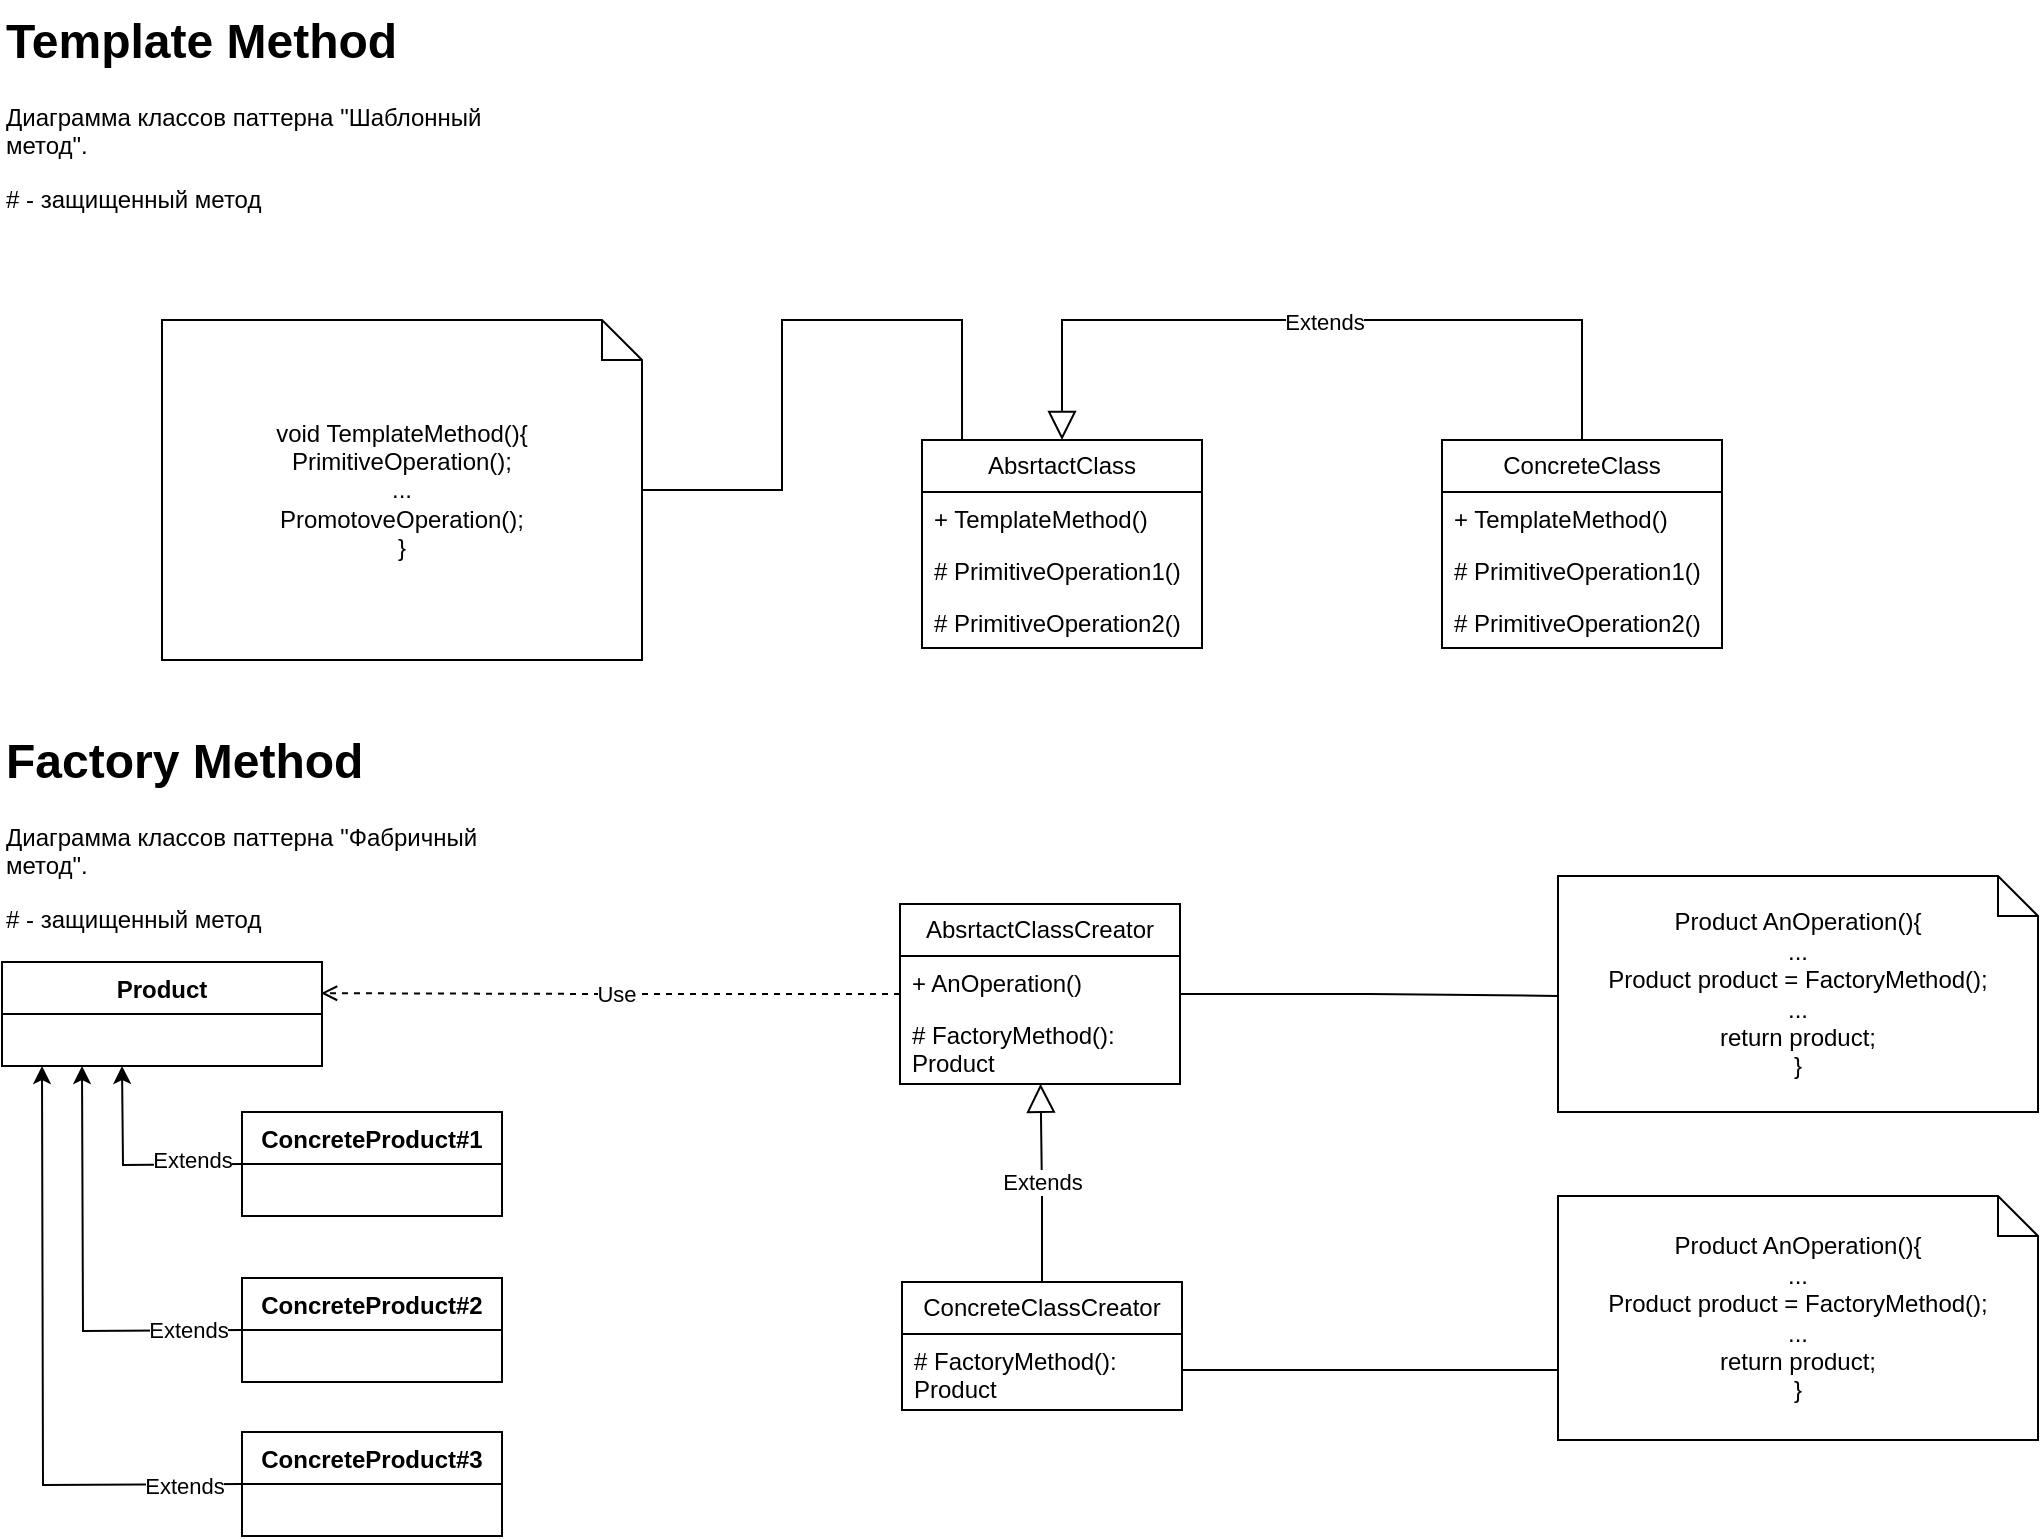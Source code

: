 <mxfile version="24.7.5">
  <diagram name="Страница — 1" id="dRKApWeLOeAb9wOq97Hy">
    <mxGraphModel dx="1687" dy="984" grid="1" gridSize="10" guides="1" tooltips="1" connect="1" arrows="1" fold="1" page="1" pageScale="1" pageWidth="1169" pageHeight="827" math="0" shadow="0">
      <root>
        <mxCell id="0" />
        <mxCell id="1" parent="0" />
        <mxCell id="PWCoalBop2xfm6QltFLC-1" value="&lt;h1 style=&quot;margin-top: 0px;&quot;&gt;Template Method&lt;/h1&gt;&lt;p&gt;Диаграмма классов паттерна &quot;Шаблонный метод&quot;.&lt;/p&gt;&lt;p&gt;# - защищенный метод&lt;/p&gt;" style="text;html=1;whiteSpace=wrap;overflow=hidden;rounded=0;" vertex="1" parent="1">
          <mxGeometry x="40" y="40" width="280" height="110" as="geometry" />
        </mxCell>
        <mxCell id="PWCoalBop2xfm6QltFLC-2" value="AbsrtactClass" style="swimlane;fontStyle=0;childLayout=stackLayout;horizontal=1;startSize=26;fillColor=none;horizontalStack=0;resizeParent=1;resizeParentMax=0;resizeLast=0;collapsible=1;marginBottom=0;whiteSpace=wrap;html=1;" vertex="1" parent="1">
          <mxGeometry x="500" y="260" width="140" height="104" as="geometry" />
        </mxCell>
        <mxCell id="PWCoalBop2xfm6QltFLC-3" value="+ TemplateMethod()" style="text;strokeColor=none;fillColor=none;align=left;verticalAlign=top;spacingLeft=4;spacingRight=4;overflow=hidden;rotatable=0;points=[[0,0.5],[1,0.5]];portConstraint=eastwest;whiteSpace=wrap;html=1;" vertex="1" parent="PWCoalBop2xfm6QltFLC-2">
          <mxGeometry y="26" width="140" height="26" as="geometry" />
        </mxCell>
        <mxCell id="PWCoalBop2xfm6QltFLC-4" value="# PrimitiveOperation1()" style="text;strokeColor=none;fillColor=none;align=left;verticalAlign=top;spacingLeft=4;spacingRight=4;overflow=hidden;rotatable=0;points=[[0,0.5],[1,0.5]];portConstraint=eastwest;whiteSpace=wrap;html=1;" vertex="1" parent="PWCoalBop2xfm6QltFLC-2">
          <mxGeometry y="52" width="140" height="26" as="geometry" />
        </mxCell>
        <mxCell id="PWCoalBop2xfm6QltFLC-5" value="# PrimitiveOperation2()" style="text;strokeColor=none;fillColor=none;align=left;verticalAlign=top;spacingLeft=4;spacingRight=4;overflow=hidden;rotatable=0;points=[[0,0.5],[1,0.5]];portConstraint=eastwest;whiteSpace=wrap;html=1;" vertex="1" parent="PWCoalBop2xfm6QltFLC-2">
          <mxGeometry y="78" width="140" height="26" as="geometry" />
        </mxCell>
        <mxCell id="PWCoalBop2xfm6QltFLC-12" style="edgeStyle=orthogonalEdgeStyle;rounded=0;orthogonalLoop=1;jettySize=auto;html=1;entryX=0.5;entryY=0;entryDx=0;entryDy=0;exitX=0.5;exitY=0;exitDx=0;exitDy=0;endSize=12;endArrow=block;endFill=0;" edge="1" parent="1" source="PWCoalBop2xfm6QltFLC-6" target="PWCoalBop2xfm6QltFLC-2">
          <mxGeometry relative="1" as="geometry">
            <Array as="points">
              <mxPoint x="830" y="200" />
              <mxPoint x="570" y="200" />
            </Array>
          </mxGeometry>
        </mxCell>
        <mxCell id="PWCoalBop2xfm6QltFLC-13" value="Extends" style="edgeLabel;html=1;align=center;verticalAlign=middle;resizable=0;points=[];" vertex="1" connectable="0" parent="PWCoalBop2xfm6QltFLC-12">
          <mxGeometry x="-0.005" y="1" relative="1" as="geometry">
            <mxPoint as="offset" />
          </mxGeometry>
        </mxCell>
        <mxCell id="PWCoalBop2xfm6QltFLC-6" value="ConcreteClass" style="swimlane;fontStyle=0;childLayout=stackLayout;horizontal=1;startSize=26;fillColor=none;horizontalStack=0;resizeParent=1;resizeParentMax=0;resizeLast=0;collapsible=1;marginBottom=0;whiteSpace=wrap;html=1;" vertex="1" parent="1">
          <mxGeometry x="760" y="260" width="140" height="104" as="geometry" />
        </mxCell>
        <mxCell id="PWCoalBop2xfm6QltFLC-7" value="+ TemplateMethod()" style="text;strokeColor=none;fillColor=none;align=left;verticalAlign=top;spacingLeft=4;spacingRight=4;overflow=hidden;rotatable=0;points=[[0,0.5],[1,0.5]];portConstraint=eastwest;whiteSpace=wrap;html=1;" vertex="1" parent="PWCoalBop2xfm6QltFLC-6">
          <mxGeometry y="26" width="140" height="26" as="geometry" />
        </mxCell>
        <mxCell id="PWCoalBop2xfm6QltFLC-8" value="# PrimitiveOperation1()" style="text;strokeColor=none;fillColor=none;align=left;verticalAlign=top;spacingLeft=4;spacingRight=4;overflow=hidden;rotatable=0;points=[[0,0.5],[1,0.5]];portConstraint=eastwest;whiteSpace=wrap;html=1;" vertex="1" parent="PWCoalBop2xfm6QltFLC-6">
          <mxGeometry y="52" width="140" height="26" as="geometry" />
        </mxCell>
        <mxCell id="PWCoalBop2xfm6QltFLC-9" value="# PrimitiveOperation2()" style="text;strokeColor=none;fillColor=none;align=left;verticalAlign=top;spacingLeft=4;spacingRight=4;overflow=hidden;rotatable=0;points=[[0,0.5],[1,0.5]];portConstraint=eastwest;whiteSpace=wrap;html=1;" vertex="1" parent="PWCoalBop2xfm6QltFLC-6">
          <mxGeometry y="78" width="140" height="26" as="geometry" />
        </mxCell>
        <mxCell id="PWCoalBop2xfm6QltFLC-14" value="void TemplateMethod(){&lt;div&gt;PrimitiveOperation();&lt;/div&gt;&lt;div&gt;&lt;span style=&quot;background-color: initial;&quot;&gt;...&lt;/span&gt;&lt;/div&gt;&lt;div&gt;&lt;span style=&quot;background-color: initial;&quot;&gt;PromotoveOperation();&lt;/span&gt;&lt;/div&gt;&lt;div&gt;&lt;span style=&quot;background-color: initial;&quot;&gt;}&lt;/span&gt;&lt;/div&gt;" style="shape=note;size=20;whiteSpace=wrap;html=1;" vertex="1" parent="1">
          <mxGeometry x="120" y="200" width="240" height="170" as="geometry" />
        </mxCell>
        <mxCell id="PWCoalBop2xfm6QltFLC-15" style="edgeStyle=orthogonalEdgeStyle;rounded=0;orthogonalLoop=1;jettySize=auto;html=1;entryX=0.143;entryY=0;entryDx=0;entryDy=0;entryPerimeter=0;endArrow=none;endFill=0;" edge="1" parent="1" source="PWCoalBop2xfm6QltFLC-14" target="PWCoalBop2xfm6QltFLC-2">
          <mxGeometry relative="1" as="geometry">
            <Array as="points">
              <mxPoint x="430" y="285" />
              <mxPoint x="430" y="200" />
              <mxPoint x="520" y="200" />
            </Array>
          </mxGeometry>
        </mxCell>
        <mxCell id="PWCoalBop2xfm6QltFLC-16" value="&lt;h1 style=&quot;margin-top: 0px;&quot;&gt;Factory Method&lt;/h1&gt;&lt;p&gt;Диаграмма классов паттерна &quot;Фабричный метод&quot;.&lt;/p&gt;&lt;p&gt;# - защищенный метод&lt;/p&gt;" style="text;html=1;whiteSpace=wrap;overflow=hidden;rounded=0;" vertex="1" parent="1">
          <mxGeometry x="40" y="400" width="280" height="110" as="geometry" />
        </mxCell>
        <mxCell id="PWCoalBop2xfm6QltFLC-17" value="AbsrtactClassCreator" style="swimlane;fontStyle=0;childLayout=stackLayout;horizontal=1;startSize=26;fillColor=none;horizontalStack=0;resizeParent=1;resizeParentMax=0;resizeLast=0;collapsible=1;marginBottom=0;whiteSpace=wrap;html=1;" vertex="1" parent="1">
          <mxGeometry x="489" y="492" width="140" height="90" as="geometry" />
        </mxCell>
        <mxCell id="PWCoalBop2xfm6QltFLC-18" value="+ AnOperation()" style="text;strokeColor=none;fillColor=none;align=left;verticalAlign=top;spacingLeft=4;spacingRight=4;overflow=hidden;rotatable=0;points=[[0,0.5],[1,0.5]];portConstraint=eastwest;whiteSpace=wrap;html=1;" vertex="1" parent="PWCoalBop2xfm6QltFLC-17">
          <mxGeometry y="26" width="140" height="26" as="geometry" />
        </mxCell>
        <mxCell id="PWCoalBop2xfm6QltFLC-19" value="# FactoryMethod(): Product" style="text;strokeColor=none;fillColor=none;align=left;verticalAlign=top;spacingLeft=4;spacingRight=4;overflow=hidden;rotatable=0;points=[[0,0.5],[1,0.5]];portConstraint=eastwest;whiteSpace=wrap;html=1;" vertex="1" parent="PWCoalBop2xfm6QltFLC-17">
          <mxGeometry y="52" width="140" height="38" as="geometry" />
        </mxCell>
        <mxCell id="PWCoalBop2xfm6QltFLC-22" value="Product" style="swimlane;fontStyle=1;align=center;verticalAlign=top;childLayout=stackLayout;horizontal=1;startSize=26;horizontalStack=0;resizeParent=1;resizeParentMax=0;resizeLast=0;collapsible=1;marginBottom=0;whiteSpace=wrap;html=1;" vertex="1" parent="1">
          <mxGeometry x="40" y="521" width="160" height="52" as="geometry" />
        </mxCell>
        <mxCell id="PWCoalBop2xfm6QltFLC-26" value="Product AnOperation(){&lt;div&gt;...&lt;/div&gt;&lt;div&gt;Product product = FactoryMethod();&lt;/div&gt;&lt;div&gt;...&lt;/div&gt;&lt;div&gt;return product;&lt;/div&gt;&lt;div&gt;}&lt;/div&gt;" style="shape=note;size=20;whiteSpace=wrap;html=1;" vertex="1" parent="1">
          <mxGeometry x="818" y="478" width="240" height="118" as="geometry" />
        </mxCell>
        <mxCell id="PWCoalBop2xfm6QltFLC-31" value="ConcreteClassCreator" style="swimlane;fontStyle=0;childLayout=stackLayout;horizontal=1;startSize=26;fillColor=none;horizontalStack=0;resizeParent=1;resizeParentMax=0;resizeLast=0;collapsible=1;marginBottom=0;whiteSpace=wrap;html=1;" vertex="1" parent="1">
          <mxGeometry x="490" y="681" width="140" height="64" as="geometry" />
        </mxCell>
        <mxCell id="PWCoalBop2xfm6QltFLC-33" value="# FactoryMethod(): Product" style="text;strokeColor=none;fillColor=none;align=left;verticalAlign=top;spacingLeft=4;spacingRight=4;overflow=hidden;rotatable=0;points=[[0,0.5],[1,0.5]];portConstraint=eastwest;whiteSpace=wrap;html=1;" vertex="1" parent="PWCoalBop2xfm6QltFLC-31">
          <mxGeometry y="26" width="140" height="38" as="geometry" />
        </mxCell>
        <mxCell id="PWCoalBop2xfm6QltFLC-36" style="edgeStyle=orthogonalEdgeStyle;rounded=0;orthogonalLoop=1;jettySize=auto;html=1;endArrow=none;endFill=0;entryX=-0.001;entryY=0.508;entryDx=0;entryDy=0;entryPerimeter=0;" edge="1" parent="1" source="PWCoalBop2xfm6QltFLC-17" target="PWCoalBop2xfm6QltFLC-26">
          <mxGeometry relative="1" as="geometry">
            <mxPoint x="820" y="537" as="targetPoint" />
          </mxGeometry>
        </mxCell>
        <mxCell id="PWCoalBop2xfm6QltFLC-37" style="edgeStyle=orthogonalEdgeStyle;rounded=0;orthogonalLoop=1;jettySize=auto;html=1;endArrow=open;endFill=0;dashed=1;entryX=0.997;entryY=0.3;entryDx=0;entryDy=0;entryPerimeter=0;" edge="1" parent="1" source="PWCoalBop2xfm6QltFLC-17" target="PWCoalBop2xfm6QltFLC-22">
          <mxGeometry relative="1" as="geometry">
            <mxPoint x="200" y="538" as="targetPoint" />
          </mxGeometry>
        </mxCell>
        <mxCell id="PWCoalBop2xfm6QltFLC-38" value="Use" style="edgeLabel;html=1;align=center;verticalAlign=middle;resizable=0;points=[];" vertex="1" connectable="0" parent="PWCoalBop2xfm6QltFLC-37">
          <mxGeometry x="-0.017" relative="1" as="geometry">
            <mxPoint as="offset" />
          </mxGeometry>
        </mxCell>
        <mxCell id="PWCoalBop2xfm6QltFLC-52" style="edgeStyle=orthogonalEdgeStyle;rounded=0;orthogonalLoop=1;jettySize=auto;html=1;" edge="1" parent="1">
          <mxGeometry relative="1" as="geometry">
            <mxPoint x="100" y="573" as="targetPoint" />
            <mxPoint x="160" y="622" as="sourcePoint" />
          </mxGeometry>
        </mxCell>
        <mxCell id="PWCoalBop2xfm6QltFLC-55" value="Extends" style="edgeLabel;html=1;align=center;verticalAlign=middle;resizable=0;points=[];" vertex="1" connectable="0" parent="PWCoalBop2xfm6QltFLC-52">
          <mxGeometry x="-0.529" y="-2" relative="1" as="geometry">
            <mxPoint as="offset" />
          </mxGeometry>
        </mxCell>
        <mxCell id="PWCoalBop2xfm6QltFLC-39" value="ConcreteProduct#1" style="swimlane;fontStyle=1;align=center;verticalAlign=top;childLayout=stackLayout;horizontal=1;startSize=26;horizontalStack=0;resizeParent=1;resizeParentMax=0;resizeLast=0;collapsible=1;marginBottom=0;whiteSpace=wrap;html=1;" vertex="1" parent="1">
          <mxGeometry x="160" y="596" width="130" height="52" as="geometry">
            <mxRectangle x="160" y="600" width="140" height="30" as="alternateBounds" />
          </mxGeometry>
        </mxCell>
        <mxCell id="PWCoalBop2xfm6QltFLC-53" style="edgeStyle=orthogonalEdgeStyle;rounded=0;orthogonalLoop=1;jettySize=auto;html=1;" edge="1" parent="1">
          <mxGeometry relative="1" as="geometry">
            <mxPoint x="80" y="573" as="targetPoint" />
            <mxPoint x="160" y="705.023" as="sourcePoint" />
          </mxGeometry>
        </mxCell>
        <mxCell id="PWCoalBop2xfm6QltFLC-56" value="Extends" style="edgeLabel;html=1;align=center;verticalAlign=middle;resizable=0;points=[];" vertex="1" connectable="0" parent="PWCoalBop2xfm6QltFLC-53">
          <mxGeometry x="-0.741" relative="1" as="geometry">
            <mxPoint as="offset" />
          </mxGeometry>
        </mxCell>
        <mxCell id="PWCoalBop2xfm6QltFLC-40" value="ConcreteProduct#2" style="swimlane;fontStyle=1;align=center;verticalAlign=top;childLayout=stackLayout;horizontal=1;startSize=26;horizontalStack=0;resizeParent=1;resizeParentMax=0;resizeLast=0;collapsible=1;marginBottom=0;whiteSpace=wrap;html=1;" vertex="1" parent="1">
          <mxGeometry x="160" y="679" width="130" height="52" as="geometry" />
        </mxCell>
        <mxCell id="PWCoalBop2xfm6QltFLC-54" style="edgeStyle=orthogonalEdgeStyle;rounded=0;orthogonalLoop=1;jettySize=auto;html=1;" edge="1" parent="1">
          <mxGeometry relative="1" as="geometry">
            <mxPoint x="60" y="573" as="targetPoint" />
            <mxPoint x="160" y="782" as="sourcePoint" />
          </mxGeometry>
        </mxCell>
        <mxCell id="PWCoalBop2xfm6QltFLC-57" value="Extends" style="edgeLabel;html=1;align=center;verticalAlign=middle;resizable=0;points=[];" vertex="1" connectable="0" parent="PWCoalBop2xfm6QltFLC-54">
          <mxGeometry x="-0.813" y="1" relative="1" as="geometry">
            <mxPoint as="offset" />
          </mxGeometry>
        </mxCell>
        <mxCell id="PWCoalBop2xfm6QltFLC-41" value="ConcreteProduct#3" style="swimlane;fontStyle=1;align=center;verticalAlign=top;childLayout=stackLayout;horizontal=1;startSize=26;horizontalStack=0;resizeParent=1;resizeParentMax=0;resizeLast=0;collapsible=1;marginBottom=0;whiteSpace=wrap;html=1;" vertex="1" parent="1">
          <mxGeometry x="160" y="756" width="130" height="52" as="geometry" />
        </mxCell>
        <mxCell id="PWCoalBop2xfm6QltFLC-44" style="edgeStyle=orthogonalEdgeStyle;rounded=0;orthogonalLoop=1;jettySize=auto;html=1;entryX=0.502;entryY=0.997;entryDx=0;entryDy=0;entryPerimeter=0;endArrow=block;endFill=0;endSize=12;" edge="1" parent="1" source="PWCoalBop2xfm6QltFLC-31" target="PWCoalBop2xfm6QltFLC-19">
          <mxGeometry relative="1" as="geometry" />
        </mxCell>
        <mxCell id="PWCoalBop2xfm6QltFLC-45" value="Extends" style="edgeLabel;html=1;align=center;verticalAlign=middle;resizable=0;points=[];" vertex="1" connectable="0" parent="PWCoalBop2xfm6QltFLC-44">
          <mxGeometry x="0.026" relative="1" as="geometry">
            <mxPoint as="offset" />
          </mxGeometry>
        </mxCell>
        <mxCell id="PWCoalBop2xfm6QltFLC-61" value="Product AnOperation(){&lt;div&gt;...&lt;/div&gt;&lt;div&gt;Product product = FactoryMethod();&lt;/div&gt;&lt;div&gt;...&lt;/div&gt;&lt;div&gt;return product;&lt;/div&gt;&lt;div&gt;}&lt;/div&gt;" style="shape=note;size=20;whiteSpace=wrap;html=1;" vertex="1" parent="1">
          <mxGeometry x="818" y="638" width="240" height="122" as="geometry" />
        </mxCell>
        <mxCell id="PWCoalBop2xfm6QltFLC-62" style="edgeStyle=orthogonalEdgeStyle;rounded=0;orthogonalLoop=1;jettySize=auto;html=1;entryX=-0.001;entryY=0.713;entryDx=0;entryDy=0;entryPerimeter=0;endArrow=none;endFill=0;" edge="1" parent="1" source="PWCoalBop2xfm6QltFLC-33" target="PWCoalBop2xfm6QltFLC-61">
          <mxGeometry relative="1" as="geometry">
            <Array as="points">
              <mxPoint x="680" y="725" />
              <mxPoint x="680" y="725" />
            </Array>
          </mxGeometry>
        </mxCell>
      </root>
    </mxGraphModel>
  </diagram>
</mxfile>
